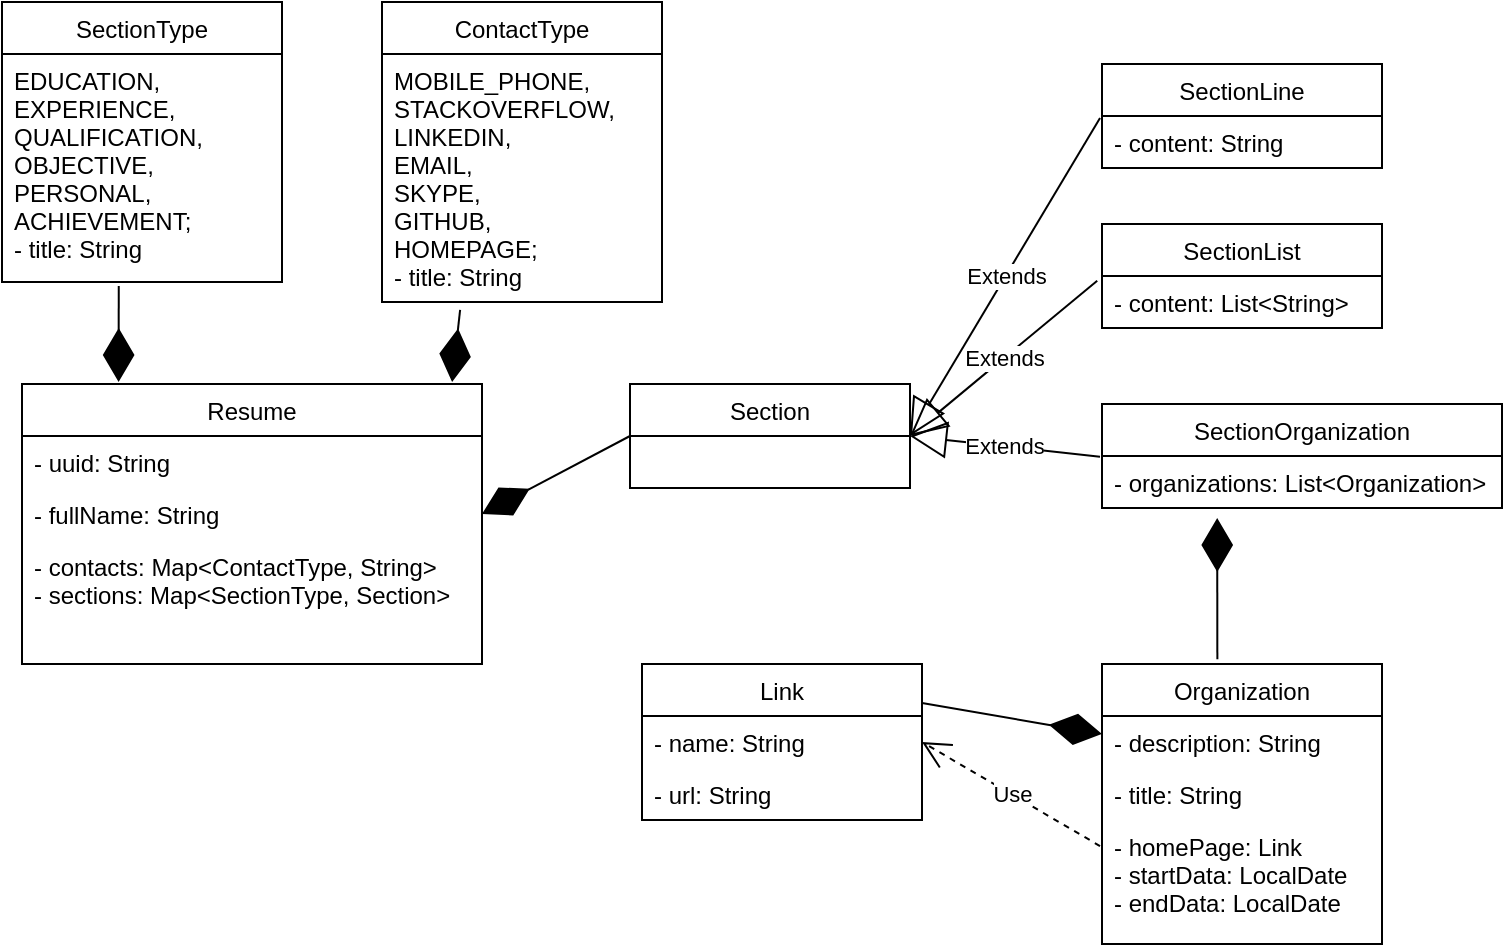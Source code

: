 <mxfile version="20.6.0" type="device"><diagram id="rSLFevEyCnjz86I8jYHH" name="Страница 1"><mxGraphModel dx="877" dy="641" grid="1" gridSize="10" guides="1" tooltips="1" connect="1" arrows="1" fold="1" page="1" pageScale="1" pageWidth="827" pageHeight="1169" math="0" shadow="0"><root><mxCell id="0"/><mxCell id="1" parent="0"/><mxCell id="1jFPP2jMsZZq7IqwrQLx-1" value="Section" style="swimlane;fontStyle=0;childLayout=stackLayout;horizontal=1;startSize=26;fillColor=none;horizontalStack=0;resizeParent=1;resizeParentMax=0;resizeLast=0;collapsible=1;marginBottom=0;" vertex="1" parent="1"><mxGeometry x="344" y="220" width="140" height="52" as="geometry"/></mxCell><mxCell id="1jFPP2jMsZZq7IqwrQLx-5" value="SectionLine" style="swimlane;fontStyle=0;childLayout=stackLayout;horizontal=1;startSize=26;fillColor=none;horizontalStack=0;resizeParent=1;resizeParentMax=0;resizeLast=0;collapsible=1;marginBottom=0;" vertex="1" parent="1"><mxGeometry x="580" y="60" width="140" height="52" as="geometry"/></mxCell><mxCell id="1jFPP2jMsZZq7IqwrQLx-6" value="- content: String" style="text;strokeColor=none;fillColor=none;align=left;verticalAlign=top;spacingLeft=4;spacingRight=4;overflow=hidden;rotatable=0;points=[[0,0.5],[1,0.5]];portConstraint=eastwest;" vertex="1" parent="1jFPP2jMsZZq7IqwrQLx-5"><mxGeometry y="26" width="140" height="26" as="geometry"/></mxCell><mxCell id="1jFPP2jMsZZq7IqwrQLx-9" value="SectionList" style="swimlane;fontStyle=0;childLayout=stackLayout;horizontal=1;startSize=26;fillColor=none;horizontalStack=0;resizeParent=1;resizeParentMax=0;resizeLast=0;collapsible=1;marginBottom=0;" vertex="1" parent="1"><mxGeometry x="580" y="140" width="140" height="52" as="geometry"/></mxCell><mxCell id="1jFPP2jMsZZq7IqwrQLx-10" value="- content: List&lt;String&gt;" style="text;strokeColor=none;fillColor=none;align=left;verticalAlign=top;spacingLeft=4;spacingRight=4;overflow=hidden;rotatable=0;points=[[0,0.5],[1,0.5]];portConstraint=eastwest;" vertex="1" parent="1jFPP2jMsZZq7IqwrQLx-9"><mxGeometry y="26" width="140" height="26" as="geometry"/></mxCell><mxCell id="1jFPP2jMsZZq7IqwrQLx-13" value="SectionOrganization" style="swimlane;fontStyle=0;childLayout=stackLayout;horizontal=1;startSize=26;fillColor=none;horizontalStack=0;resizeParent=1;resizeParentMax=0;resizeLast=0;collapsible=1;marginBottom=0;" vertex="1" parent="1"><mxGeometry x="580" y="230" width="200" height="52" as="geometry"/></mxCell><mxCell id="1jFPP2jMsZZq7IqwrQLx-14" value="- organizations: List&lt;Organization&gt;" style="text;strokeColor=none;fillColor=none;align=left;verticalAlign=top;spacingLeft=4;spacingRight=4;overflow=hidden;rotatable=0;points=[[0,0.5],[1,0.5]];portConstraint=eastwest;" vertex="1" parent="1jFPP2jMsZZq7IqwrQLx-13"><mxGeometry y="26" width="200" height="26" as="geometry"/></mxCell><mxCell id="1jFPP2jMsZZq7IqwrQLx-17" value="Extends" style="endArrow=block;endSize=16;endFill=0;html=1;rounded=0;exitX=-0.007;exitY=0.038;exitDx=0;exitDy=0;exitPerimeter=0;entryX=1;entryY=0.5;entryDx=0;entryDy=0;" edge="1" parent="1" source="1jFPP2jMsZZq7IqwrQLx-6" target="1jFPP2jMsZZq7IqwrQLx-1"><mxGeometry width="160" relative="1" as="geometry"><mxPoint x="470" y="370" as="sourcePoint"/><mxPoint x="490" y="210" as="targetPoint"/></mxGeometry></mxCell><mxCell id="1jFPP2jMsZZq7IqwrQLx-18" value="Extends" style="endArrow=block;endSize=16;endFill=0;html=1;rounded=0;exitX=-0.017;exitY=0.09;exitDx=0;exitDy=0;exitPerimeter=0;entryX=1;entryY=0.5;entryDx=0;entryDy=0;" edge="1" parent="1" source="1jFPP2jMsZZq7IqwrQLx-10" target="1jFPP2jMsZZq7IqwrQLx-1"><mxGeometry width="160" relative="1" as="geometry"><mxPoint x="420" y="400" as="sourcePoint"/><mxPoint x="580" y="400" as="targetPoint"/></mxGeometry></mxCell><mxCell id="1jFPP2jMsZZq7IqwrQLx-19" value="Extends" style="endArrow=block;endSize=16;endFill=0;html=1;rounded=0;exitX=-0.005;exitY=0.013;exitDx=0;exitDy=0;exitPerimeter=0;entryX=1;entryY=0.5;entryDx=0;entryDy=0;" edge="1" parent="1" source="1jFPP2jMsZZq7IqwrQLx-14" target="1jFPP2jMsZZq7IqwrQLx-1"><mxGeometry width="160" relative="1" as="geometry"><mxPoint x="490" y="340" as="sourcePoint"/><mxPoint x="520" y="200" as="targetPoint"/></mxGeometry></mxCell><mxCell id="1jFPP2jMsZZq7IqwrQLx-20" value="Organization" style="swimlane;fontStyle=0;childLayout=stackLayout;horizontal=1;startSize=26;fillColor=none;horizontalStack=0;resizeParent=1;resizeParentMax=0;resizeLast=0;collapsible=1;marginBottom=0;" vertex="1" parent="1"><mxGeometry x="580" y="360" width="140" height="140" as="geometry"/></mxCell><mxCell id="1jFPP2jMsZZq7IqwrQLx-21" value="- description: String" style="text;strokeColor=none;fillColor=none;align=left;verticalAlign=top;spacingLeft=4;spacingRight=4;overflow=hidden;rotatable=0;points=[[0,0.5],[1,0.5]];portConstraint=eastwest;" vertex="1" parent="1jFPP2jMsZZq7IqwrQLx-20"><mxGeometry y="26" width="140" height="26" as="geometry"/></mxCell><mxCell id="1jFPP2jMsZZq7IqwrQLx-22" value="- title: String" style="text;strokeColor=none;fillColor=none;align=left;verticalAlign=top;spacingLeft=4;spacingRight=4;overflow=hidden;rotatable=0;points=[[0,0.5],[1,0.5]];portConstraint=eastwest;" vertex="1" parent="1jFPP2jMsZZq7IqwrQLx-20"><mxGeometry y="52" width="140" height="26" as="geometry"/></mxCell><mxCell id="1jFPP2jMsZZq7IqwrQLx-23" value="- homePage: Link&#xa;- startData: LocalDate&#xa;- endData: LocalDate" style="text;strokeColor=none;fillColor=none;align=left;verticalAlign=top;spacingLeft=4;spacingRight=4;overflow=hidden;rotatable=0;points=[[0,0.5],[1,0.5]];portConstraint=eastwest;" vertex="1" parent="1jFPP2jMsZZq7IqwrQLx-20"><mxGeometry y="78" width="140" height="62" as="geometry"/></mxCell><mxCell id="1jFPP2jMsZZq7IqwrQLx-24" value="" style="endArrow=diamondThin;endFill=1;endSize=24;html=1;rounded=0;exitX=0.412;exitY=-0.017;exitDx=0;exitDy=0;exitPerimeter=0;entryX=0.288;entryY=1.192;entryDx=0;entryDy=0;entryPerimeter=0;" edge="1" parent="1" source="1jFPP2jMsZZq7IqwrQLx-20" target="1jFPP2jMsZZq7IqwrQLx-14"><mxGeometry width="160" relative="1" as="geometry"><mxPoint x="360" y="410" as="sourcePoint"/><mxPoint x="520" y="410" as="targetPoint"/></mxGeometry></mxCell><mxCell id="1jFPP2jMsZZq7IqwrQLx-26" value="Link" style="swimlane;fontStyle=0;childLayout=stackLayout;horizontal=1;startSize=26;fillColor=none;horizontalStack=0;resizeParent=1;resizeParentMax=0;resizeLast=0;collapsible=1;marginBottom=0;" vertex="1" parent="1"><mxGeometry x="350" y="360" width="140" height="78" as="geometry"/></mxCell><mxCell id="1jFPP2jMsZZq7IqwrQLx-27" value="- name: String" style="text;strokeColor=none;fillColor=none;align=left;verticalAlign=top;spacingLeft=4;spacingRight=4;overflow=hidden;rotatable=0;points=[[0,0.5],[1,0.5]];portConstraint=eastwest;" vertex="1" parent="1jFPP2jMsZZq7IqwrQLx-26"><mxGeometry y="26" width="140" height="26" as="geometry"/></mxCell><mxCell id="1jFPP2jMsZZq7IqwrQLx-28" value="- url: String" style="text;strokeColor=none;fillColor=none;align=left;verticalAlign=top;spacingLeft=4;spacingRight=4;overflow=hidden;rotatable=0;points=[[0,0.5],[1,0.5]];portConstraint=eastwest;" vertex="1" parent="1jFPP2jMsZZq7IqwrQLx-26"><mxGeometry y="52" width="140" height="26" as="geometry"/></mxCell><mxCell id="1jFPP2jMsZZq7IqwrQLx-30" value="Use" style="endArrow=open;endSize=12;dashed=1;html=1;rounded=0;entryX=1;entryY=0.5;entryDx=0;entryDy=0;exitX=-0.007;exitY=0.21;exitDx=0;exitDy=0;exitPerimeter=0;" edge="1" parent="1" source="1jFPP2jMsZZq7IqwrQLx-23" target="1jFPP2jMsZZq7IqwrQLx-27"><mxGeometry width="160" relative="1" as="geometry"><mxPoint x="360" y="510" as="sourcePoint"/><mxPoint x="520" y="510" as="targetPoint"/></mxGeometry></mxCell><mxCell id="1jFPP2jMsZZq7IqwrQLx-31" value="" style="endArrow=diamondThin;endFill=1;endSize=24;html=1;rounded=0;entryX=0;entryY=0.25;entryDx=0;entryDy=0;exitX=1;exitY=0.25;exitDx=0;exitDy=0;" edge="1" parent="1" source="1jFPP2jMsZZq7IqwrQLx-26" target="1jFPP2jMsZZq7IqwrQLx-20"><mxGeometry width="160" relative="1" as="geometry"><mxPoint x="430" y="300" as="sourcePoint"/><mxPoint x="590" y="300" as="targetPoint"/></mxGeometry></mxCell><mxCell id="1jFPP2jMsZZq7IqwrQLx-32" value="Resume" style="swimlane;fontStyle=0;childLayout=stackLayout;horizontal=1;startSize=26;fillColor=none;horizontalStack=0;resizeParent=1;resizeParentMax=0;resizeLast=0;collapsible=1;marginBottom=0;" vertex="1" parent="1"><mxGeometry x="40" y="220" width="230" height="140" as="geometry"/></mxCell><mxCell id="1jFPP2jMsZZq7IqwrQLx-33" value="- uuid: String" style="text;strokeColor=none;fillColor=none;align=left;verticalAlign=top;spacingLeft=4;spacingRight=4;overflow=hidden;rotatable=0;points=[[0,0.5],[1,0.5]];portConstraint=eastwest;" vertex="1" parent="1jFPP2jMsZZq7IqwrQLx-32"><mxGeometry y="26" width="230" height="26" as="geometry"/></mxCell><mxCell id="1jFPP2jMsZZq7IqwrQLx-34" value="- fullName: String" style="text;strokeColor=none;fillColor=none;align=left;verticalAlign=top;spacingLeft=4;spacingRight=4;overflow=hidden;rotatable=0;points=[[0,0.5],[1,0.5]];portConstraint=eastwest;" vertex="1" parent="1jFPP2jMsZZq7IqwrQLx-32"><mxGeometry y="52" width="230" height="26" as="geometry"/></mxCell><mxCell id="1jFPP2jMsZZq7IqwrQLx-35" value="- contacts: Map&lt;ContactType, String&gt;&#xa;- sections: Map&lt;SectionType, Section&gt;" style="text;strokeColor=none;fillColor=none;align=left;verticalAlign=top;spacingLeft=4;spacingRight=4;overflow=hidden;rotatable=0;points=[[0,0.5],[1,0.5]];portConstraint=eastwest;" vertex="1" parent="1jFPP2jMsZZq7IqwrQLx-32"><mxGeometry y="78" width="230" height="62" as="geometry"/></mxCell><mxCell id="1jFPP2jMsZZq7IqwrQLx-36" value="" style="endArrow=diamondThin;endFill=1;endSize=24;html=1;rounded=0;exitX=0;exitY=0.5;exitDx=0;exitDy=0;entryX=1;entryY=0.5;entryDx=0;entryDy=0;" edge="1" parent="1" source="1jFPP2jMsZZq7IqwrQLx-1" target="1jFPP2jMsZZq7IqwrQLx-34"><mxGeometry width="160" relative="1" as="geometry"><mxPoint x="140" y="420" as="sourcePoint"/><mxPoint x="300" y="420" as="targetPoint"/></mxGeometry></mxCell><mxCell id="1jFPP2jMsZZq7IqwrQLx-37" value="SectionType" style="swimlane;fontStyle=0;childLayout=stackLayout;horizontal=1;startSize=26;fillColor=none;horizontalStack=0;resizeParent=1;resizeParentMax=0;resizeLast=0;collapsible=1;marginBottom=0;" vertex="1" parent="1"><mxGeometry x="30" y="29" width="140" height="140" as="geometry"/></mxCell><mxCell id="1jFPP2jMsZZq7IqwrQLx-38" value="EDUCATION,&#xa;EXPERIENCE,&#xa;QUALIFICATION,&#xa;OBJECTIVE,&#xa;PERSONAL,&#xa;ACHIEVEMENT;&#xa;- title: String" style="text;strokeColor=none;fillColor=none;align=left;verticalAlign=top;spacingLeft=4;spacingRight=4;overflow=hidden;rotatable=0;points=[[0,0.5],[1,0.5]];portConstraint=eastwest;" vertex="1" parent="1jFPP2jMsZZq7IqwrQLx-37"><mxGeometry y="26" width="140" height="114" as="geometry"/></mxCell><mxCell id="1jFPP2jMsZZq7IqwrQLx-41" value="ContactType" style="swimlane;fontStyle=0;childLayout=stackLayout;horizontal=1;startSize=26;fillColor=none;horizontalStack=0;resizeParent=1;resizeParentMax=0;resizeLast=0;collapsible=1;marginBottom=0;" vertex="1" parent="1"><mxGeometry x="220" y="29" width="140" height="150" as="geometry"/></mxCell><mxCell id="1jFPP2jMsZZq7IqwrQLx-42" value="MOBILE_PHONE,&#xa;STACKOVERFLOW,&#xa;LINKEDIN,&#xa;EMAIL,&#xa;SKYPE,&#xa;GITHUB,&#xa;HOMEPAGE;&#xa;- title: String" style="text;strokeColor=none;fillColor=none;align=left;verticalAlign=top;spacingLeft=4;spacingRight=4;overflow=hidden;rotatable=0;points=[[0,0.5],[1,0.5]];portConstraint=eastwest;" vertex="1" parent="1jFPP2jMsZZq7IqwrQLx-41"><mxGeometry y="26" width="140" height="124" as="geometry"/></mxCell><mxCell id="1jFPP2jMsZZq7IqwrQLx-45" value="" style="endArrow=diamondThin;endFill=1;endSize=24;html=1;rounded=0;exitX=0.417;exitY=1.018;exitDx=0;exitDy=0;exitPerimeter=0;entryX=0.21;entryY=-0.007;entryDx=0;entryDy=0;entryPerimeter=0;" edge="1" parent="1" source="1jFPP2jMsZZq7IqwrQLx-38" target="1jFPP2jMsZZq7IqwrQLx-32"><mxGeometry width="160" relative="1" as="geometry"><mxPoint x="60" y="190" as="sourcePoint"/><mxPoint x="220" y="190" as="targetPoint"/></mxGeometry></mxCell><mxCell id="1jFPP2jMsZZq7IqwrQLx-46" value="" style="endArrow=diamondThin;endFill=1;endSize=24;html=1;rounded=0;exitX=0.279;exitY=1.032;exitDx=0;exitDy=0;exitPerimeter=0;entryX=0.935;entryY=-0.007;entryDx=0;entryDy=0;entryPerimeter=0;" edge="1" parent="1" source="1jFPP2jMsZZq7IqwrQLx-42" target="1jFPP2jMsZZq7IqwrQLx-32"><mxGeometry width="160" relative="1" as="geometry"><mxPoint x="130" y="430" as="sourcePoint"/><mxPoint x="290" y="430" as="targetPoint"/></mxGeometry></mxCell></root></mxGraphModel></diagram></mxfile>